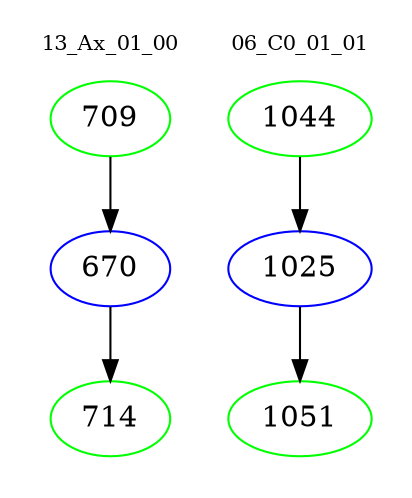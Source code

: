 digraph{
subgraph cluster_0 {
color = white
label = "13_Ax_01_00";
fontsize=10;
T0_709 [label="709", color="green"]
T0_709 -> T0_670 [color="black"]
T0_670 [label="670", color="blue"]
T0_670 -> T0_714 [color="black"]
T0_714 [label="714", color="green"]
}
subgraph cluster_1 {
color = white
label = "06_C0_01_01";
fontsize=10;
T1_1044 [label="1044", color="green"]
T1_1044 -> T1_1025 [color="black"]
T1_1025 [label="1025", color="blue"]
T1_1025 -> T1_1051 [color="black"]
T1_1051 [label="1051", color="green"]
}
}
